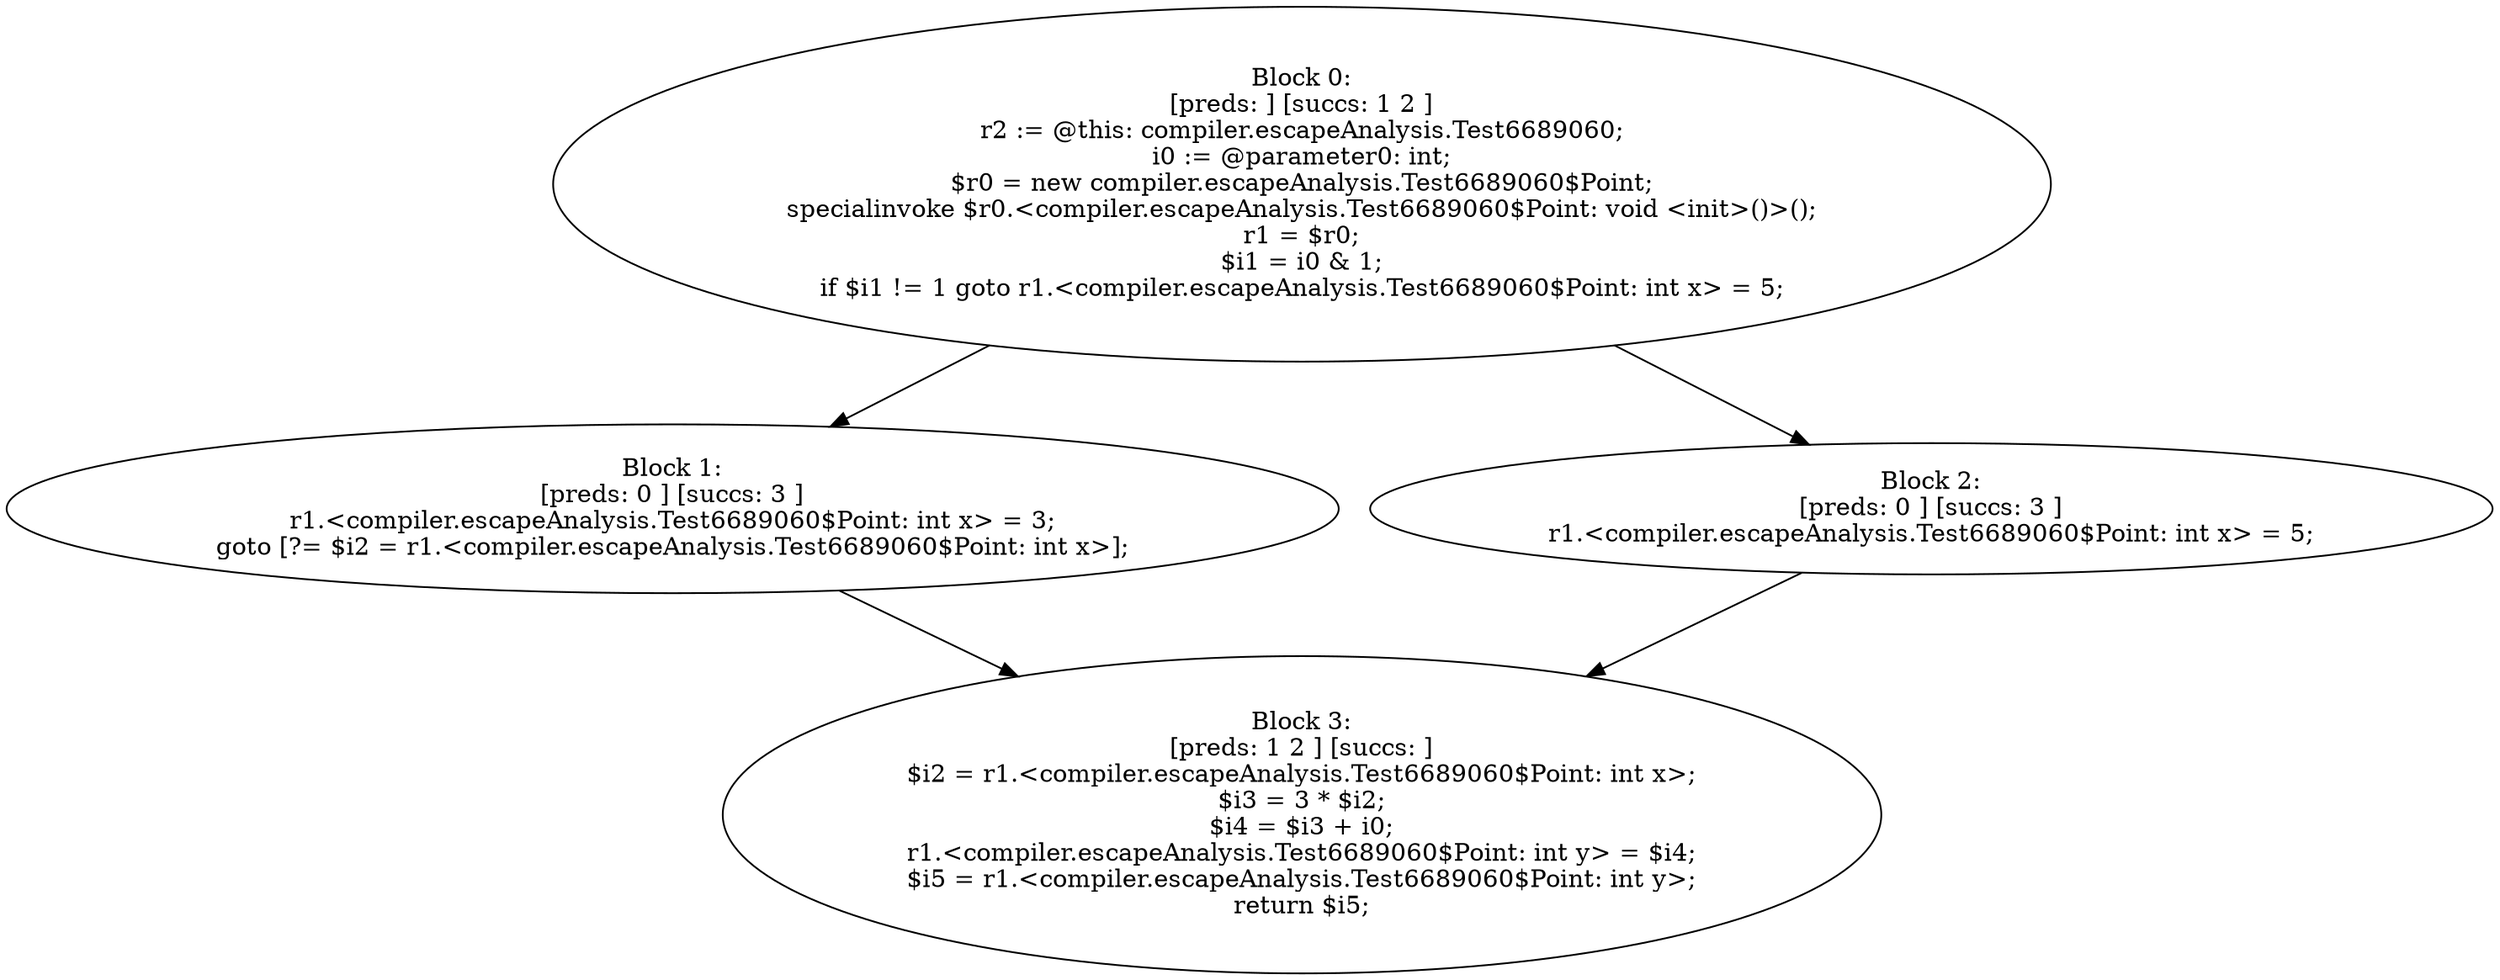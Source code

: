 digraph "unitGraph" {
    "Block 0:
[preds: ] [succs: 1 2 ]
r2 := @this: compiler.escapeAnalysis.Test6689060;
i0 := @parameter0: int;
$r0 = new compiler.escapeAnalysis.Test6689060$Point;
specialinvoke $r0.<compiler.escapeAnalysis.Test6689060$Point: void <init>()>();
r1 = $r0;
$i1 = i0 & 1;
if $i1 != 1 goto r1.<compiler.escapeAnalysis.Test6689060$Point: int x> = 5;
"
    "Block 1:
[preds: 0 ] [succs: 3 ]
r1.<compiler.escapeAnalysis.Test6689060$Point: int x> = 3;
goto [?= $i2 = r1.<compiler.escapeAnalysis.Test6689060$Point: int x>];
"
    "Block 2:
[preds: 0 ] [succs: 3 ]
r1.<compiler.escapeAnalysis.Test6689060$Point: int x> = 5;
"
    "Block 3:
[preds: 1 2 ] [succs: ]
$i2 = r1.<compiler.escapeAnalysis.Test6689060$Point: int x>;
$i3 = 3 * $i2;
$i4 = $i3 + i0;
r1.<compiler.escapeAnalysis.Test6689060$Point: int y> = $i4;
$i5 = r1.<compiler.escapeAnalysis.Test6689060$Point: int y>;
return $i5;
"
    "Block 0:
[preds: ] [succs: 1 2 ]
r2 := @this: compiler.escapeAnalysis.Test6689060;
i0 := @parameter0: int;
$r0 = new compiler.escapeAnalysis.Test6689060$Point;
specialinvoke $r0.<compiler.escapeAnalysis.Test6689060$Point: void <init>()>();
r1 = $r0;
$i1 = i0 & 1;
if $i1 != 1 goto r1.<compiler.escapeAnalysis.Test6689060$Point: int x> = 5;
"->"Block 1:
[preds: 0 ] [succs: 3 ]
r1.<compiler.escapeAnalysis.Test6689060$Point: int x> = 3;
goto [?= $i2 = r1.<compiler.escapeAnalysis.Test6689060$Point: int x>];
";
    "Block 0:
[preds: ] [succs: 1 2 ]
r2 := @this: compiler.escapeAnalysis.Test6689060;
i0 := @parameter0: int;
$r0 = new compiler.escapeAnalysis.Test6689060$Point;
specialinvoke $r0.<compiler.escapeAnalysis.Test6689060$Point: void <init>()>();
r1 = $r0;
$i1 = i0 & 1;
if $i1 != 1 goto r1.<compiler.escapeAnalysis.Test6689060$Point: int x> = 5;
"->"Block 2:
[preds: 0 ] [succs: 3 ]
r1.<compiler.escapeAnalysis.Test6689060$Point: int x> = 5;
";
    "Block 1:
[preds: 0 ] [succs: 3 ]
r1.<compiler.escapeAnalysis.Test6689060$Point: int x> = 3;
goto [?= $i2 = r1.<compiler.escapeAnalysis.Test6689060$Point: int x>];
"->"Block 3:
[preds: 1 2 ] [succs: ]
$i2 = r1.<compiler.escapeAnalysis.Test6689060$Point: int x>;
$i3 = 3 * $i2;
$i4 = $i3 + i0;
r1.<compiler.escapeAnalysis.Test6689060$Point: int y> = $i4;
$i5 = r1.<compiler.escapeAnalysis.Test6689060$Point: int y>;
return $i5;
";
    "Block 2:
[preds: 0 ] [succs: 3 ]
r1.<compiler.escapeAnalysis.Test6689060$Point: int x> = 5;
"->"Block 3:
[preds: 1 2 ] [succs: ]
$i2 = r1.<compiler.escapeAnalysis.Test6689060$Point: int x>;
$i3 = 3 * $i2;
$i4 = $i3 + i0;
r1.<compiler.escapeAnalysis.Test6689060$Point: int y> = $i4;
$i5 = r1.<compiler.escapeAnalysis.Test6689060$Point: int y>;
return $i5;
";
}
